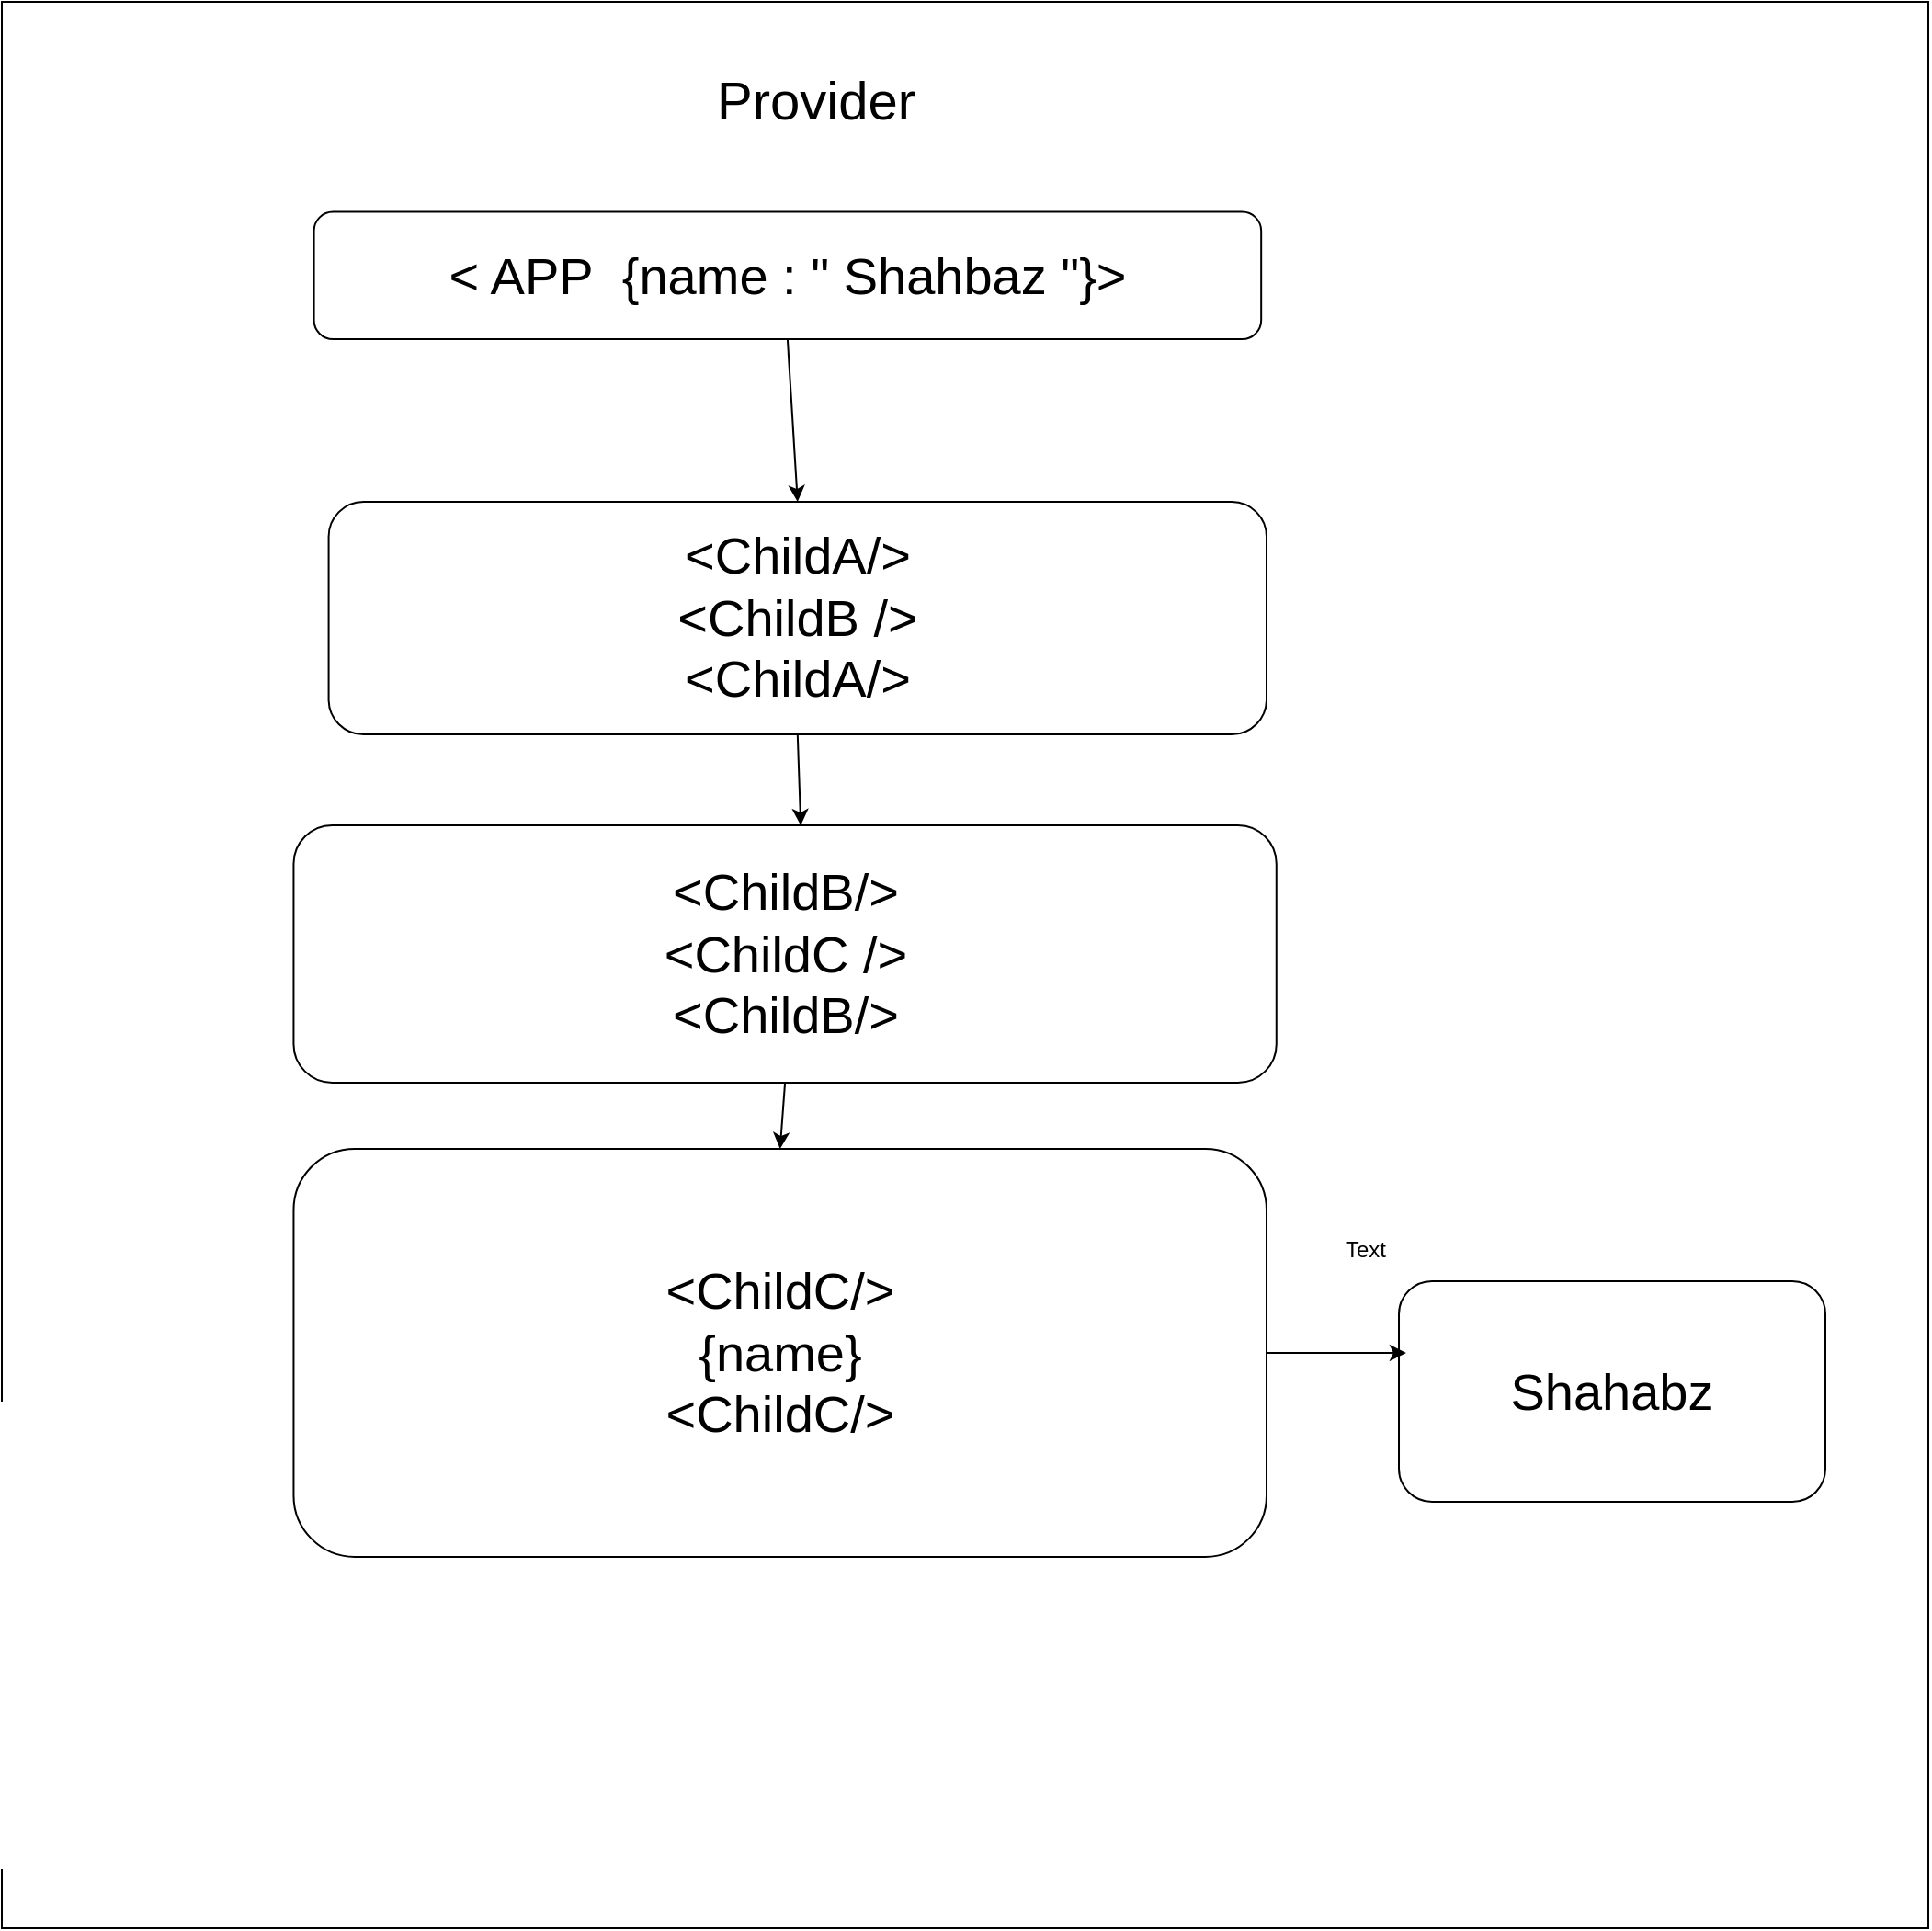 <mxfile version="26.2.2">
  <diagram name="Page-1" id="E_coMSRrNhiEThpErUUR">
    <mxGraphModel dx="1896" dy="2632" grid="1" gridSize="8" guides="1" tooltips="1" connect="1" arrows="1" fold="1" page="1" pageScale="1" pageWidth="850" pageHeight="1100" math="0" shadow="0">
      <root>
        <mxCell id="0" />
        <mxCell id="1" parent="0" />
        <mxCell id="WLReApnXkroBIbFOfVsj-20" value="" style="group" parent="1" vertex="1" connectable="0">
          <mxGeometry x="256" y="-280" width="912.004" height="1040" as="geometry" />
        </mxCell>
        <mxCell id="WLReApnXkroBIbFOfVsj-28" value="" style="group;fontStyle=1" parent="WLReApnXkroBIbFOfVsj-20" vertex="1" connectable="0">
          <mxGeometry x="-135.996" y="-8" width="1048" height="1048" as="geometry" />
        </mxCell>
        <mxCell id="WLReApnXkroBIbFOfVsj-9" value="" style="whiteSpace=wrap;html=1;aspect=fixed;" parent="WLReApnXkroBIbFOfVsj-28" vertex="1">
          <mxGeometry width="1048" height="1048" as="geometry" />
        </mxCell>
        <mxCell id="WLReApnXkroBIbFOfVsj-15" style="edgeStyle=none;rounded=0;orthogonalLoop=1;jettySize=auto;html=1;exitX=0.5;exitY=1;exitDx=0;exitDy=0;entryX=0.5;entryY=0;entryDx=0;entryDy=0;" parent="WLReApnXkroBIbFOfVsj-28" source="WLReApnXkroBIbFOfVsj-10" target="WLReApnXkroBIbFOfVsj-14" edge="1">
          <mxGeometry relative="1" as="geometry" />
        </mxCell>
        <mxCell id="WLReApnXkroBIbFOfVsj-10" value="&lt;font style=&quot;font-size: 28px;&quot;&gt;&amp;lt; APP&amp;nbsp; {name : &quot; Shahbaz &quot;}&amp;gt;&lt;/font&gt;" style="rounded=1;whiteSpace=wrap;html=1;" parent="WLReApnXkroBIbFOfVsj-28" vertex="1">
          <mxGeometry x="169.786" y="114.254" width="515.293" height="69.296" as="geometry" />
        </mxCell>
        <mxCell id="WLReApnXkroBIbFOfVsj-11" value="&lt;span style=&quot;font-size: 28px;&quot;&gt;&amp;lt;ChildB/&amp;gt;&lt;/span&gt;&lt;div&gt;&lt;span style=&quot;font-size: 28px;&quot;&gt;&amp;lt;ChildC /&amp;gt;&lt;br&gt;&lt;/span&gt;&lt;div&gt;&lt;span style=&quot;font-size: 28px;&quot;&gt;&amp;lt;ChildB/&amp;gt;&lt;/span&gt;&lt;/div&gt;&lt;/div&gt;" style="rounded=1;whiteSpace=wrap;html=1;" parent="WLReApnXkroBIbFOfVsj-28" vertex="1">
          <mxGeometry x="158.716" y="448" width="534.66" height="139.94" as="geometry" />
        </mxCell>
        <mxCell id="WLReApnXkroBIbFOfVsj-16" style="edgeStyle=none;rounded=0;orthogonalLoop=1;jettySize=auto;html=1;exitX=0.5;exitY=1;exitDx=0;exitDy=0;entryX=0.516;entryY=0;entryDx=0;entryDy=0;entryPerimeter=0;" parent="WLReApnXkroBIbFOfVsj-28" source="WLReApnXkroBIbFOfVsj-14" target="WLReApnXkroBIbFOfVsj-11" edge="1">
          <mxGeometry relative="1" as="geometry" />
        </mxCell>
        <mxCell id="WLReApnXkroBIbFOfVsj-14" value="&lt;span style=&quot;font-size: 28px;&quot;&gt;&amp;lt;ChildA/&amp;gt;&lt;/span&gt;&lt;div&gt;&lt;span style=&quot;font-size: 28px;&quot;&gt;&amp;lt;ChildB /&amp;gt;&lt;br&gt;&lt;/span&gt;&lt;div&gt;&lt;span style=&quot;font-size: 28px;&quot;&gt;&amp;lt;ChildA/&amp;gt;&lt;/span&gt;&lt;/div&gt;&lt;/div&gt;" style="rounded=1;whiteSpace=wrap;html=1;" parent="WLReApnXkroBIbFOfVsj-28" vertex="1">
          <mxGeometry x="177.786" y="272" width="510.21" height="126.54" as="geometry" />
        </mxCell>
        <mxCell id="WLReApnXkroBIbFOfVsj-17" style="edgeStyle=none;rounded=0;orthogonalLoop=1;jettySize=auto;html=1;exitX=0.5;exitY=1;exitDx=0;exitDy=0;entryX=0.5;entryY=0;entryDx=0;entryDy=0;" parent="WLReApnXkroBIbFOfVsj-28" source="WLReApnXkroBIbFOfVsj-11" target="WLReApnXkroBIbFOfVsj-26" edge="1">
          <mxGeometry relative="1" as="geometry">
            <mxPoint x="422.345" y="583.998" as="targetPoint" />
          </mxGeometry>
        </mxCell>
        <mxCell id="WLReApnXkroBIbFOfVsj-22" value="&lt;font style=&quot;font-size: 29px;&quot;&gt;Provider&lt;/font&gt;" style="text;strokeColor=none;align=center;fillColor=none;html=1;verticalAlign=middle;whiteSpace=wrap;rounded=0;" parent="WLReApnXkroBIbFOfVsj-28" vertex="1">
          <mxGeometry x="387.307" y="26.479" width="111.928" height="55.437" as="geometry" />
        </mxCell>
        <mxCell id="WLReApnXkroBIbFOfVsj-26" value="&lt;span style=&quot;font-size: 28px;&quot;&gt;&amp;lt;ChildC/&amp;gt;&lt;/span&gt;&lt;div&gt;&lt;span style=&quot;font-size: 28px;&quot;&gt;{name}&lt;br&gt;&lt;/span&gt;&lt;div&gt;&lt;span style=&quot;font-size: 28px;&quot;&gt;&amp;lt;ChildC/&amp;gt;&lt;/span&gt;&lt;/div&gt;&lt;/div&gt;" style="rounded=1;whiteSpace=wrap;html=1;" parent="WLReApnXkroBIbFOfVsj-28" vertex="1">
          <mxGeometry x="158.72" y="624" width="529.28" height="221.94" as="geometry" />
        </mxCell>
        <mxCell id="WLReApnXkroBIbFOfVsj-29" value="&lt;font style=&quot;font-size: 28px;&quot;&gt;Shahabz&lt;/font&gt;" style="rounded=1;whiteSpace=wrap;html=1;" parent="WLReApnXkroBIbFOfVsj-28" vertex="1">
          <mxGeometry x="760" y="696" width="232" height="120" as="geometry" />
        </mxCell>
        <mxCell id="WLReApnXkroBIbFOfVsj-32" style="edgeStyle=none;rounded=0;orthogonalLoop=1;jettySize=auto;html=1;exitX=1;exitY=0.5;exitDx=0;exitDy=0;entryX=0.017;entryY=0.325;entryDx=0;entryDy=0;entryPerimeter=0;" parent="WLReApnXkroBIbFOfVsj-28" source="WLReApnXkroBIbFOfVsj-26" target="WLReApnXkroBIbFOfVsj-29" edge="1">
          <mxGeometry relative="1" as="geometry" />
        </mxCell>
        <mxCell id="WLReApnXkroBIbFOfVsj-33" value="Text" style="text;strokeColor=none;align=center;fillColor=none;html=1;verticalAlign=middle;whiteSpace=wrap;rounded=0;" parent="1" vertex="1">
          <mxGeometry x="832" y="376" width="60" height="30" as="geometry" />
        </mxCell>
      </root>
    </mxGraphModel>
  </diagram>
</mxfile>
